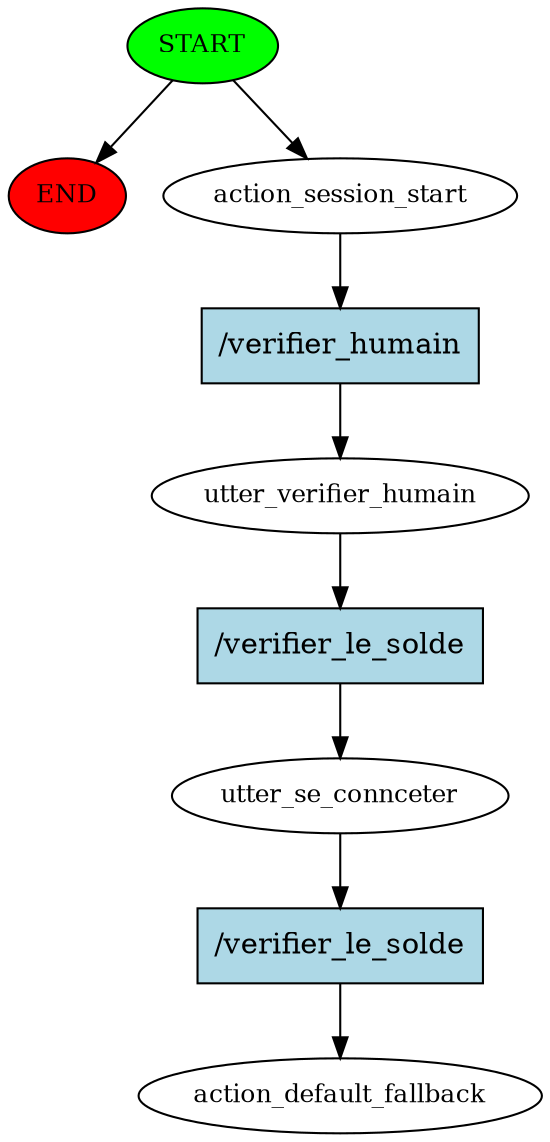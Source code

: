 digraph  {
0 [class="start active", fillcolor=green, fontsize=12, label=START, style=filled];
"-1" [class=end, fillcolor=red, fontsize=12, label=END, style=filled];
1 [class=active, fontsize=12, label=action_session_start];
2 [class=active, fontsize=12, label=utter_verifier_humain];
3 [class=active, fontsize=12, label=utter_se_connceter];
4 [class="dashed active", fontsize=12, label=action_default_fallback];
5 [class="intent active", fillcolor=lightblue, label="/verifier_humain", shape=rect, style=filled];
6 [class="intent active", fillcolor=lightblue, label="/verifier_le_solde", shape=rect, style=filled];
7 [class="intent active", fillcolor=lightblue, label="/verifier_le_solde", shape=rect, style=filled];
0 -> "-1"  [class="", key=NONE, label=""];
0 -> 1  [class=active, key=NONE, label=""];
1 -> 5  [class=active, key=0];
2 -> 6  [class=active, key=0];
3 -> 7  [class=active, key=0];
5 -> 2  [class=active, key=0];
6 -> 3  [class=active, key=0];
7 -> 4  [class=active, key=0];
}
